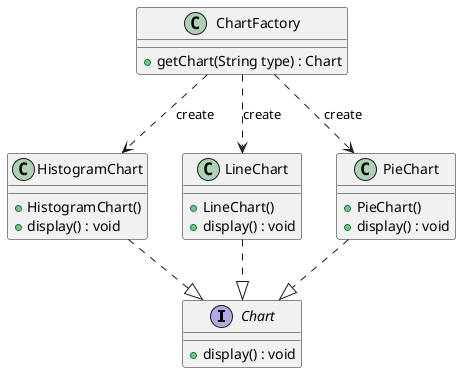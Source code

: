 @startuml
'https://plantuml.com/class-diagram

interface Chart{
+ display() : void
}
class HistogramChart{
+ HistogramChart()
+ display() : void
}
class LineChart{
+ LineChart()
+ display() : void
}
class PieChart{
+ PieChart()
+ display() : void
}
PieChart ..|>Chart
HistogramChart ..|>Chart
LineChart ..|>Chart

class ChartFactory{
+ getChart(String type) : Chart
}

ChartFactory ..> LineChart : create
ChartFactory ..> PieChart : create
ChartFactory ..> HistogramChart : create

@enduml